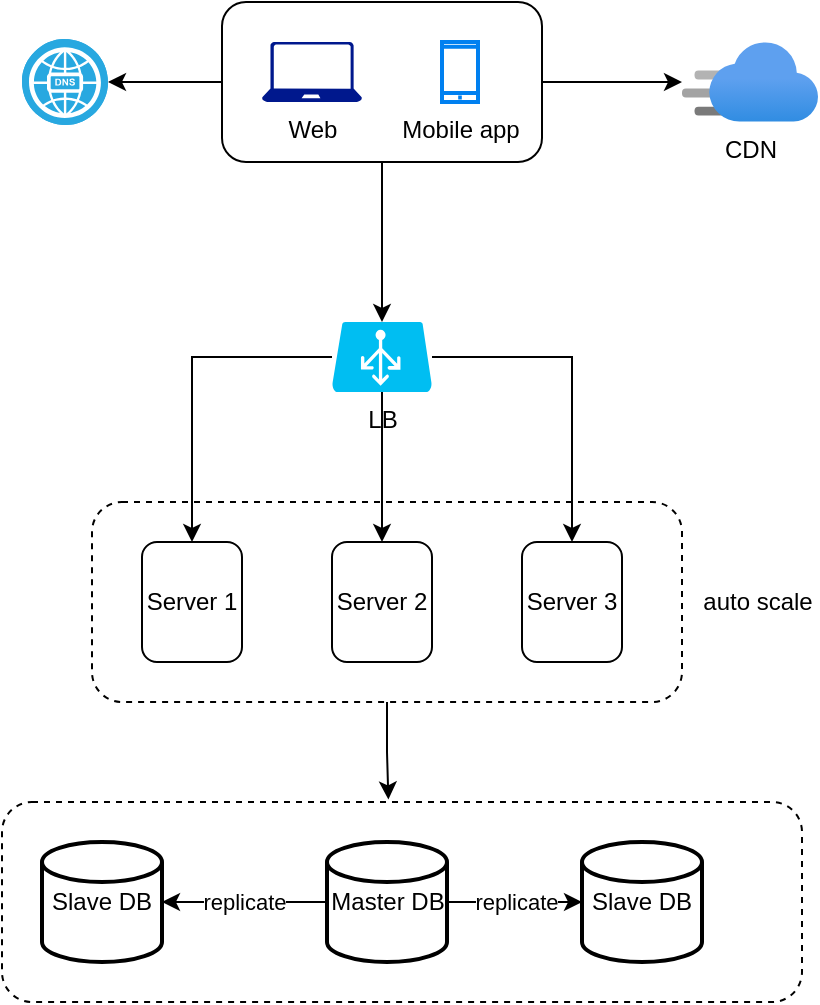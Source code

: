 <mxfile version="25.0.2">
  <diagram name="SystemDesign" id="dAK0jS9t9_4UUfwJ3Bao">
    <mxGraphModel dx="660" dy="983" grid="1" gridSize="10" guides="1" tooltips="1" connect="1" arrows="1" fold="1" page="1" pageScale="1" pageWidth="850" pageHeight="1100" math="0" shadow="0">
      <root>
        <mxCell id="0" />
        <mxCell id="1" parent="0" />
        <mxCell id="1cNXfGum_RS49VFXcMkv-28" value="" style="edgeStyle=orthogonalEdgeStyle;rounded=0;orthogonalLoop=1;jettySize=auto;html=1;entryX=0.483;entryY=-0.013;entryDx=0;entryDy=0;entryPerimeter=0;" edge="1" parent="1" source="1cNXfGum_RS49VFXcMkv-11" target="1cNXfGum_RS49VFXcMkv-18">
          <mxGeometry relative="1" as="geometry" />
        </mxCell>
        <mxCell id="1cNXfGum_RS49VFXcMkv-11" value="" style="rounded=1;whiteSpace=wrap;html=1;dashed=1;" vertex="1" parent="1">
          <mxGeometry x="165" y="330" width="295" height="100" as="geometry" />
        </mxCell>
        <mxCell id="1cNXfGum_RS49VFXcMkv-4" value="" style="group" vertex="1" connectable="0" parent="1">
          <mxGeometry x="230" y="80" width="160" height="80" as="geometry" />
        </mxCell>
        <mxCell id="1cNXfGum_RS49VFXcMkv-1" value="" style="rounded=1;whiteSpace=wrap;html=1;" vertex="1" parent="1cNXfGum_RS49VFXcMkv-4">
          <mxGeometry width="160" height="80" as="geometry" />
        </mxCell>
        <mxCell id="1cNXfGum_RS49VFXcMkv-2" value="Web" style="sketch=0;aspect=fixed;pointerEvents=1;shadow=0;dashed=0;html=1;strokeColor=none;labelPosition=center;verticalLabelPosition=bottom;verticalAlign=top;align=center;fillColor=#00188D;shape=mxgraph.azure.laptop" vertex="1" parent="1cNXfGum_RS49VFXcMkv-4">
          <mxGeometry x="20" y="20" width="50" height="30" as="geometry" />
        </mxCell>
        <mxCell id="1cNXfGum_RS49VFXcMkv-3" value="Mobile app" style="html=1;verticalLabelPosition=bottom;align=center;labelBackgroundColor=#ffffff;verticalAlign=top;strokeWidth=2;strokeColor=#0080F0;shadow=0;dashed=0;shape=mxgraph.ios7.icons.smartphone;" vertex="1" parent="1cNXfGum_RS49VFXcMkv-4">
          <mxGeometry x="110" y="20" width="18" height="30" as="geometry" />
        </mxCell>
        <mxCell id="1cNXfGum_RS49VFXcMkv-5" value="" style="fillColor=#28A8E0;verticalLabelPosition=bottom;sketch=0;html=1;strokeColor=#ffffff;verticalAlign=top;align=center;points=[[0.145,0.145,0],[0.5,0,0],[0.855,0.145,0],[1,0.5,0],[0.855,0.855,0],[0.5,1,0],[0.145,0.855,0],[0,0.5,0]];pointerEvents=1;shape=mxgraph.cisco_safe.compositeIcon;bgIcon=ellipse;resIcon=mxgraph.cisco_safe.capability.dns;" vertex="1" parent="1">
          <mxGeometry x="130" y="98.5" width="43" height="43" as="geometry" />
        </mxCell>
        <mxCell id="1cNXfGum_RS49VFXcMkv-6" value="" style="edgeStyle=orthogonalEdgeStyle;rounded=0;orthogonalLoop=1;jettySize=auto;html=1;" edge="1" parent="1" source="1cNXfGum_RS49VFXcMkv-1" target="1cNXfGum_RS49VFXcMkv-5">
          <mxGeometry relative="1" as="geometry" />
        </mxCell>
        <mxCell id="1cNXfGum_RS49VFXcMkv-7" value="CDN" style="image;aspect=fixed;html=1;points=[];align=center;fontSize=12;image=img/lib/azure2/app_services/CDN_Profiles.svg;" vertex="1" parent="1">
          <mxGeometry x="460" y="100" width="68" height="40" as="geometry" />
        </mxCell>
        <mxCell id="1cNXfGum_RS49VFXcMkv-8" value="" style="edgeStyle=orthogonalEdgeStyle;rounded=0;orthogonalLoop=1;jettySize=auto;html=1;" edge="1" parent="1" source="1cNXfGum_RS49VFXcMkv-1" target="1cNXfGum_RS49VFXcMkv-7">
          <mxGeometry relative="1" as="geometry" />
        </mxCell>
        <mxCell id="1cNXfGum_RS49VFXcMkv-15" style="edgeStyle=orthogonalEdgeStyle;rounded=0;orthogonalLoop=1;jettySize=auto;html=1;" edge="1" parent="1" source="1cNXfGum_RS49VFXcMkv-9" target="1cNXfGum_RS49VFXcMkv-12">
          <mxGeometry relative="1" as="geometry">
            <mxPoint x="300" y="300" as="targetPoint" />
          </mxGeometry>
        </mxCell>
        <mxCell id="1cNXfGum_RS49VFXcMkv-16" style="edgeStyle=orthogonalEdgeStyle;rounded=0;orthogonalLoop=1;jettySize=auto;html=1;entryX=0.5;entryY=0;entryDx=0;entryDy=0;" edge="1" parent="1" source="1cNXfGum_RS49VFXcMkv-9" target="1cNXfGum_RS49VFXcMkv-13">
          <mxGeometry relative="1" as="geometry" />
        </mxCell>
        <mxCell id="1cNXfGum_RS49VFXcMkv-17" style="edgeStyle=orthogonalEdgeStyle;rounded=0;orthogonalLoop=1;jettySize=auto;html=1;entryX=0.5;entryY=0;entryDx=0;entryDy=0;" edge="1" parent="1" source="1cNXfGum_RS49VFXcMkv-9" target="1cNXfGum_RS49VFXcMkv-14">
          <mxGeometry relative="1" as="geometry" />
        </mxCell>
        <mxCell id="1cNXfGum_RS49VFXcMkv-9" value="LB" style="verticalLabelPosition=bottom;html=1;verticalAlign=top;align=center;strokeColor=none;fillColor=#00BEF2;shape=mxgraph.azure.azure_load_balancer;" vertex="1" parent="1">
          <mxGeometry x="285" y="240" width="50" height="35" as="geometry" />
        </mxCell>
        <mxCell id="1cNXfGum_RS49VFXcMkv-10" value="" style="edgeStyle=orthogonalEdgeStyle;rounded=0;orthogonalLoop=1;jettySize=auto;html=1;" edge="1" parent="1" source="1cNXfGum_RS49VFXcMkv-1" target="1cNXfGum_RS49VFXcMkv-9">
          <mxGeometry relative="1" as="geometry" />
        </mxCell>
        <mxCell id="1cNXfGum_RS49VFXcMkv-12" value="Server 1" style="rounded=1;whiteSpace=wrap;html=1;" vertex="1" parent="1">
          <mxGeometry x="190" y="350" width="50" height="60" as="geometry" />
        </mxCell>
        <mxCell id="1cNXfGum_RS49VFXcMkv-13" value="Server 2" style="rounded=1;whiteSpace=wrap;html=1;" vertex="1" parent="1">
          <mxGeometry x="285" y="350" width="50" height="60" as="geometry" />
        </mxCell>
        <mxCell id="1cNXfGum_RS49VFXcMkv-14" value="Server 3" style="rounded=1;whiteSpace=wrap;html=1;" vertex="1" parent="1">
          <mxGeometry x="380" y="350" width="50" height="60" as="geometry" />
        </mxCell>
        <mxCell id="1cNXfGum_RS49VFXcMkv-18" value="" style="rounded=1;whiteSpace=wrap;html=1;dashed=1;" vertex="1" parent="1">
          <mxGeometry x="120" y="480" width="400" height="100" as="geometry" />
        </mxCell>
        <mxCell id="1cNXfGum_RS49VFXcMkv-25" value="replicate" style="edgeStyle=orthogonalEdgeStyle;rounded=0;orthogonalLoop=1;jettySize=auto;html=1;" edge="1" parent="1" source="1cNXfGum_RS49VFXcMkv-22" target="1cNXfGum_RS49VFXcMkv-24">
          <mxGeometry relative="1" as="geometry" />
        </mxCell>
        <mxCell id="1cNXfGum_RS49VFXcMkv-26" value="replicate" style="edgeStyle=orthogonalEdgeStyle;rounded=0;orthogonalLoop=1;jettySize=auto;html=1;" edge="1" parent="1" source="1cNXfGum_RS49VFXcMkv-22" target="1cNXfGum_RS49VFXcMkv-23">
          <mxGeometry relative="1" as="geometry" />
        </mxCell>
        <mxCell id="1cNXfGum_RS49VFXcMkv-22" value="Master DB" style="strokeWidth=2;html=1;shape=mxgraph.flowchart.database;whiteSpace=wrap;" vertex="1" parent="1">
          <mxGeometry x="282.5" y="500" width="60" height="60" as="geometry" />
        </mxCell>
        <mxCell id="1cNXfGum_RS49VFXcMkv-23" value="Slave DB" style="strokeWidth=2;html=1;shape=mxgraph.flowchart.database;whiteSpace=wrap;" vertex="1" parent="1">
          <mxGeometry x="140" y="500" width="60" height="60" as="geometry" />
        </mxCell>
        <mxCell id="1cNXfGum_RS49VFXcMkv-24" value="Slave DB" style="strokeWidth=2;html=1;shape=mxgraph.flowchart.database;whiteSpace=wrap;" vertex="1" parent="1">
          <mxGeometry x="410" y="500" width="60" height="60" as="geometry" />
        </mxCell>
        <mxCell id="1cNXfGum_RS49VFXcMkv-27" value="auto scale" style="text;html=1;align=center;verticalAlign=middle;whiteSpace=wrap;rounded=0;" vertex="1" parent="1">
          <mxGeometry x="468" y="365" width="60" height="30" as="geometry" />
        </mxCell>
      </root>
    </mxGraphModel>
  </diagram>
</mxfile>
